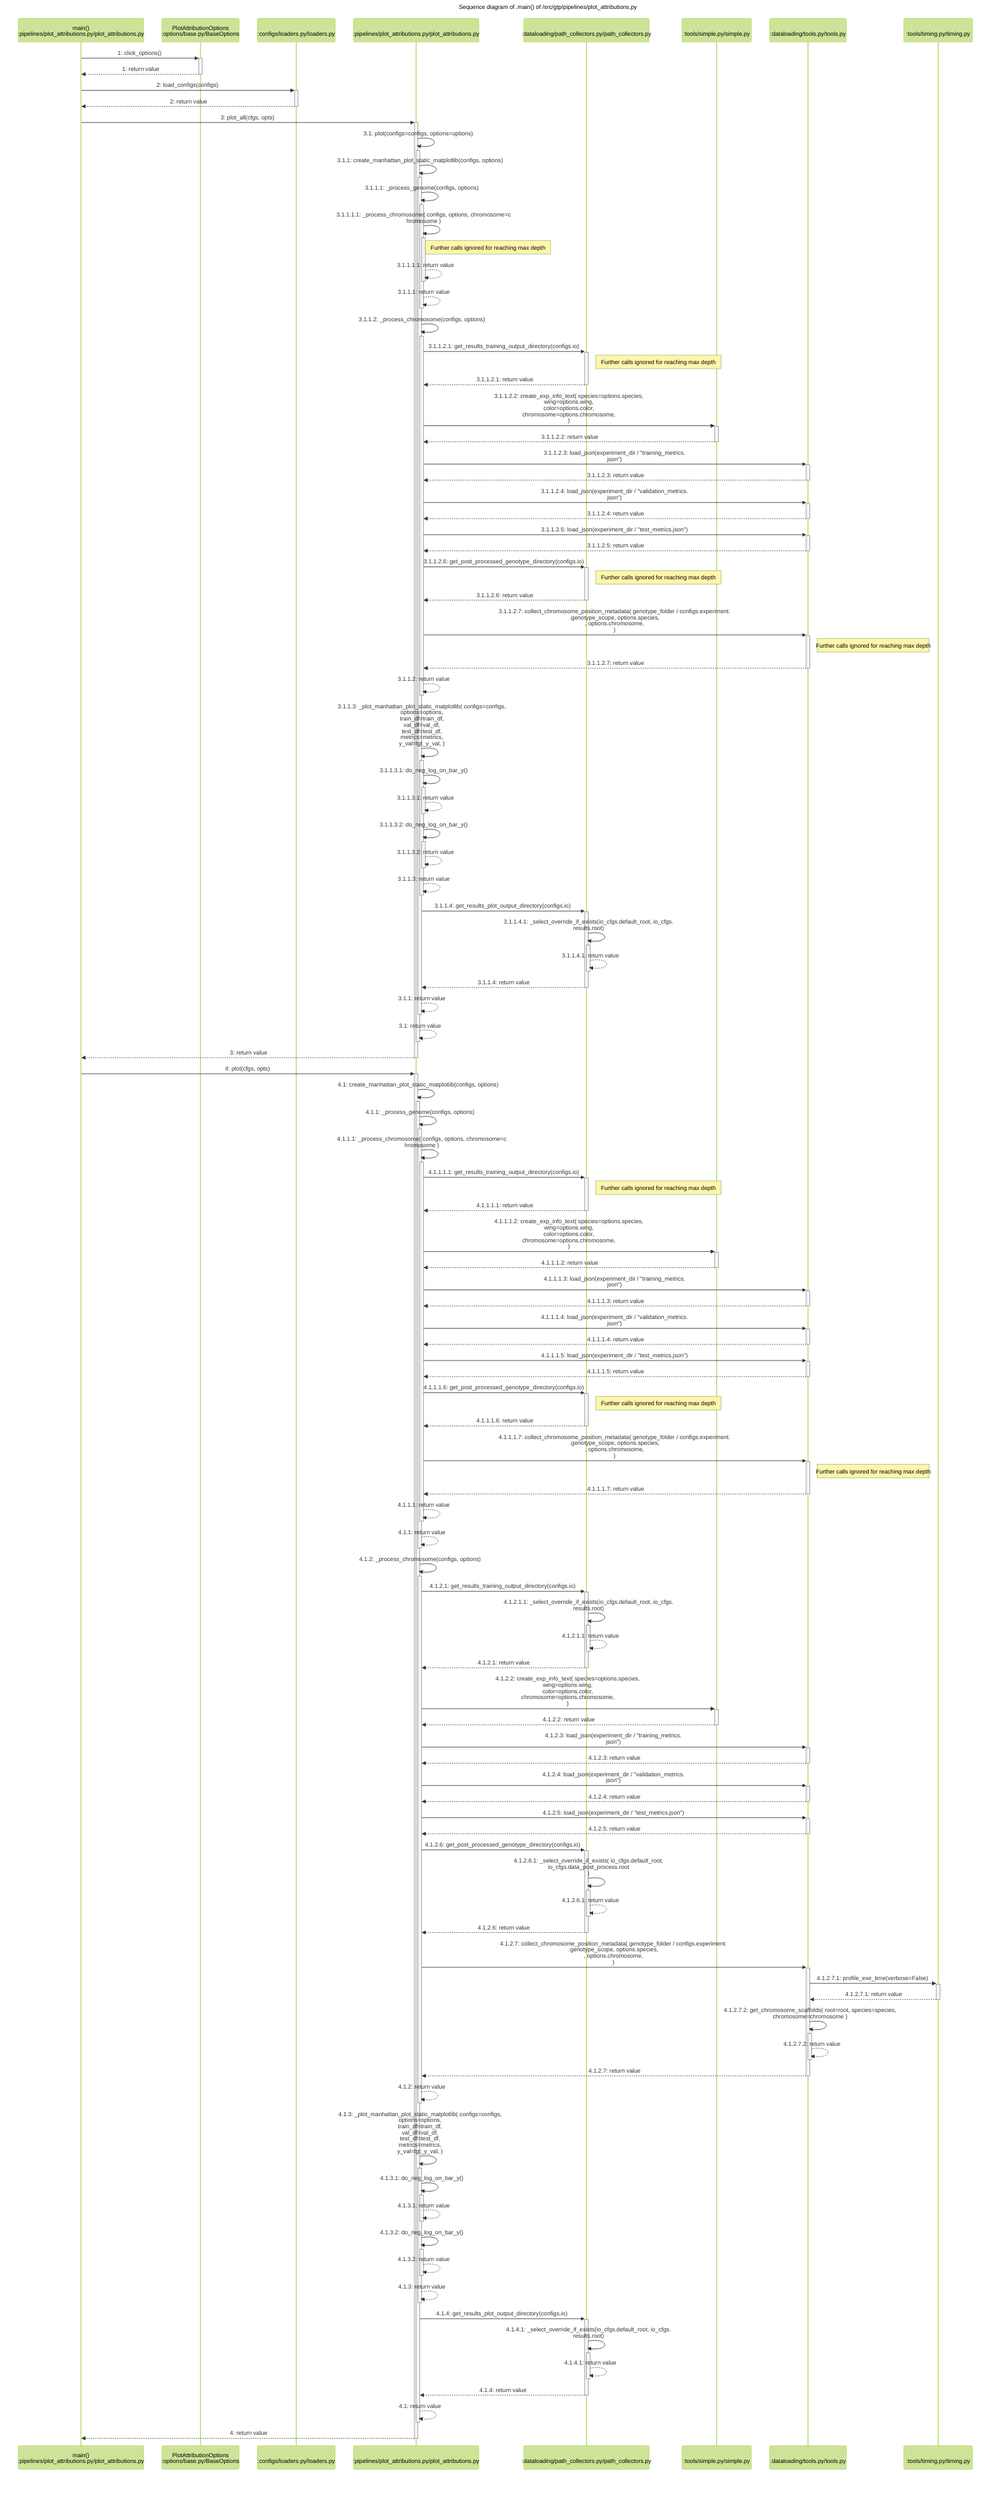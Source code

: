 %%{init: {'theme':'forest'}}%%

sequenceDiagram

    Title Sequence diagram of .main() of /src/gtp/pipelines/plot_attributions.py

    participant p1 as main()<br>:pipelines/plot_attributions.py/plot_attributions.py
    participant p2 as PlotAttributionOptions<br>:options/base.py/BaseOptions
    participant p3 as <br>:configs/loaders.py/loaders.py
    participant p4 as <br>:pipelines/plot_attributions.py/plot_attributions.py
    participant p5 as <br>:dataloading/path_collectors.py/path_collectors.py
    participant p6 as <br>:tools/simple.py/simple.py
    participant p7 as <br>:dataloading/tools.py/tools.py
    participant p8 as <br>:tools/timing.py/timing.py


	p1 ->>+ p2: 1: click_options()
	p2 -->>- p1: 1: return value
	p1 ->>+ p3: 2: load_configs(configs)
	p3 -->>- p1: 2: return value
	p1 ->>+ p4: 3: plot_all(cfgs, opts)
	p4 ->>+ p4: 3.1: plot(configs=configs, options=options)
	p4 ->>+ p4: 3.1.1: create_manhattan_plot_static_matplotlib(configs, options)
	p4 ->>+ p4: 3.1.1.1: _process_genome(configs, options)
	p4 ->>+ p4: 3.1.1.1.1: _process_chromosome( configs, options, chromosome=c<br>hromosome )
	Note right of p4: Further calls ignored for reaching max depth
	p4 -->>- p4: 3.1.1.1.1: return value
	p4 -->>- p4: 3.1.1.1: return value
	p4 ->>+ p4: 3.1.1.2: _process_chromosome(configs, options)
	p4 ->>+ p5: 3.1.1.2.1: get_results_training_output_directory(configs.io)
	Note right of p5: Further calls ignored for reaching max depth
	p5 -->>- p4: 3.1.1.2.1: return value
	p4 ->>+ p6: 3.1.1.2.2: create_exp_info_text( species=options.species,<br>wing=options.wing,<br>color=options.color,<br>chromosome=options.chromosome,<br> )
	p6 -->>- p4: 3.1.1.2.2: return value
	p4 ->>+ p7: 3.1.1.2.3: load_json(experiment_dir / "training_metrics.<br>json")
	p7 -->>- p4: 3.1.1.2.3: return value
	p4 ->>+ p7: 3.1.1.2.4: load_json(experiment_dir / "validation_metrics.<br>json")
	p7 -->>- p4: 3.1.1.2.4: return value
	p4 ->>+ p7: 3.1.1.2.5: load_json(experiment_dir / "test_metrics.json")
	p7 -->>- p4: 3.1.1.2.5: return value
	p4 ->>+ p5: 3.1.1.2.6: get_post_processed_genotype_directory(configs.io)
	Note right of p5: Further calls ignored for reaching max depth
	p5 -->>- p4: 3.1.1.2.6: return value
	p4 ->>+ p7: 3.1.1.2.7: collect_chromosome_position_metadata( genotype_folder / configs.experiment.<br>.genotype_scope, options.species,<br>,        options.chromosome,<br>)
	Note right of p7: Further calls ignored for reaching max depth
	p7 -->>- p4: 3.1.1.2.7: return value
	p4 -->>- p4: 3.1.1.2: return value
	p4 ->>+ p4: 3.1.1.3: _plot_manhattan_plot_static_matplotlib( configs=configs,<br>options=options,<br>train_df=train_df,<br>val_df=val_df,<br>test_df=test_df,<br>metrics=metrics,<br>y_val=tgt_y_val, )
	p4 ->>+ p4: 3.1.1.3.1: do_neg_log_on_bar_y()
	p4 -->>- p4: 3.1.1.3.1: return value
	p4 ->>+ p4: 3.1.1.3.2: do_neg_log_on_bar_y()
	p4 -->>- p4: 3.1.1.3.2: return value
	p4 -->>- p4: 3.1.1.3: return value
	p4 ->>+ p5: 3.1.1.4: get_results_plot_output_directory(configs.io)
	p5 ->>+ p5: 3.1.1.4.1: _select_override_if_exists(io_cfgs.default_root, io_cfgs.<br>results.root)
	p5 -->>- p5: 3.1.1.4.1: return value
	p5 -->>- p4: 3.1.1.4: return value
	p4 -->>- p4: 3.1.1: return value
	p4 -->>- p4: 3.1: return value
	p4 -->>- p1: 3: return value
	p1 ->>+ p4: 4: plot(cfgs, opts)
	p4 ->>+ p4: 4.1: create_manhattan_plot_static_matplotlib(configs, options)
	p4 ->>+ p4: 4.1.1: _process_genome(configs, options)
	p4 ->>+ p4: 4.1.1.1: _process_chromosome( configs, options, chromosome=c<br>hromosome )
	p4 ->>+ p5: 4.1.1.1.1: get_results_training_output_directory(configs.io)
	Note right of p5: Further calls ignored for reaching max depth
	p5 -->>- p4: 4.1.1.1.1: return value
	p4 ->>+ p6: 4.1.1.1.2: create_exp_info_text( species=options.species,<br>wing=options.wing,<br>color=options.color,<br>chromosome=options.chromosome,<br> )
	p6 -->>- p4: 4.1.1.1.2: return value
	p4 ->>+ p7: 4.1.1.1.3: load_json(experiment_dir / "training_metrics.<br>json")
	p7 -->>- p4: 4.1.1.1.3: return value
	p4 ->>+ p7: 4.1.1.1.4: load_json(experiment_dir / "validation_metrics.<br>json")
	p7 -->>- p4: 4.1.1.1.4: return value
	p4 ->>+ p7: 4.1.1.1.5: load_json(experiment_dir / "test_metrics.json")
	p7 -->>- p4: 4.1.1.1.5: return value
	p4 ->>+ p5: 4.1.1.1.6: get_post_processed_genotype_directory(configs.io)
	Note right of p5: Further calls ignored for reaching max depth
	p5 -->>- p4: 4.1.1.1.6: return value
	p4 ->>+ p7: 4.1.1.1.7: collect_chromosome_position_metadata( genotype_folder / configs.experiment.<br>.genotype_scope, options.species,<br>,        options.chromosome,<br>)
	Note right of p7: Further calls ignored for reaching max depth
	p7 -->>- p4: 4.1.1.1.7: return value
	p4 -->>- p4: 4.1.1.1: return value
	p4 -->>- p4: 4.1.1: return value
	p4 ->>+ p4: 4.1.2: _process_chromosome(configs, options)
	p4 ->>+ p5: 4.1.2.1: get_results_training_output_directory(configs.io)
	p5 ->>+ p5: 4.1.2.1.1: _select_override_if_exists(io_cfgs.default_root, io_cfgs.<br>results.root)
	p5 -->>- p5: 4.1.2.1.1: return value
	p5 -->>- p4: 4.1.2.1: return value
	p4 ->>+ p6: 4.1.2.2: create_exp_info_text( species=options.species,<br>wing=options.wing,<br>color=options.color,<br>chromosome=options.chromosome,<br> )
	p6 -->>- p4: 4.1.2.2: return value
	p4 ->>+ p7: 4.1.2.3: load_json(experiment_dir / "training_metrics.<br>json")
	p7 -->>- p4: 4.1.2.3: return value
	p4 ->>+ p7: 4.1.2.4: load_json(experiment_dir / "validation_metrics.<br>json")
	p7 -->>- p4: 4.1.2.4: return value
	p4 ->>+ p7: 4.1.2.5: load_json(experiment_dir / "test_metrics.json")
	p7 -->>- p4: 4.1.2.5: return value
	p4 ->>+ p5: 4.1.2.6: get_post_processed_genotype_directory(configs.io)
	p5 ->>+ p5: 4.1.2.6.1: _select_override_if_exists( io_cfgs.default_root,<br>io_cfgs.data_post_process.root<br> )
	p5 -->>- p5: 4.1.2.6.1: return value
	p5 -->>- p4: 4.1.2.6: return value
	p4 ->>+ p7: 4.1.2.7: collect_chromosome_position_metadata( genotype_folder / configs.experiment.<br>.genotype_scope, options.species,<br>,        options.chromosome,<br>)
	p7 ->>+ p8: 4.1.2.7.1: profile_exe_time(verbose=False)
	p8 -->>- p7: 4.1.2.7.1: return value
	p7 ->>+ p7: 4.1.2.7.2: get_chromosome_scaffolds( root=root, species=species,<br>chromosome=chromosome )
	p7 -->>- p7: 4.1.2.7.2: return value
	p7 -->>- p4: 4.1.2.7: return value
	p4 -->>- p4: 4.1.2: return value
	p4 ->>+ p4: 4.1.3: _plot_manhattan_plot_static_matplotlib( configs=configs,<br>options=options,<br>train_df=train_df,<br>val_df=val_df,<br>test_df=test_df,<br>metrics=metrics,<br>y_val=tgt_y_val, )
	p4 ->>+ p4: 4.1.3.1: do_neg_log_on_bar_y()
	p4 -->>- p4: 4.1.3.1: return value
	p4 ->>+ p4: 4.1.3.2: do_neg_log_on_bar_y()
	p4 -->>- p4: 4.1.3.2: return value
	p4 -->>- p4: 4.1.3: return value
	p4 ->>+ p5: 4.1.4: get_results_plot_output_directory(configs.io)
	p5 ->>+ p5: 4.1.4.1: _select_override_if_exists(io_cfgs.default_root, io_cfgs.<br>results.root)
	p5 -->>- p5: 4.1.4.1: return value
	p5 -->>- p4: 4.1.4: return value
	p4 -->>- p4: 4.1: return value
	p4 -->>- p1: 4: return value